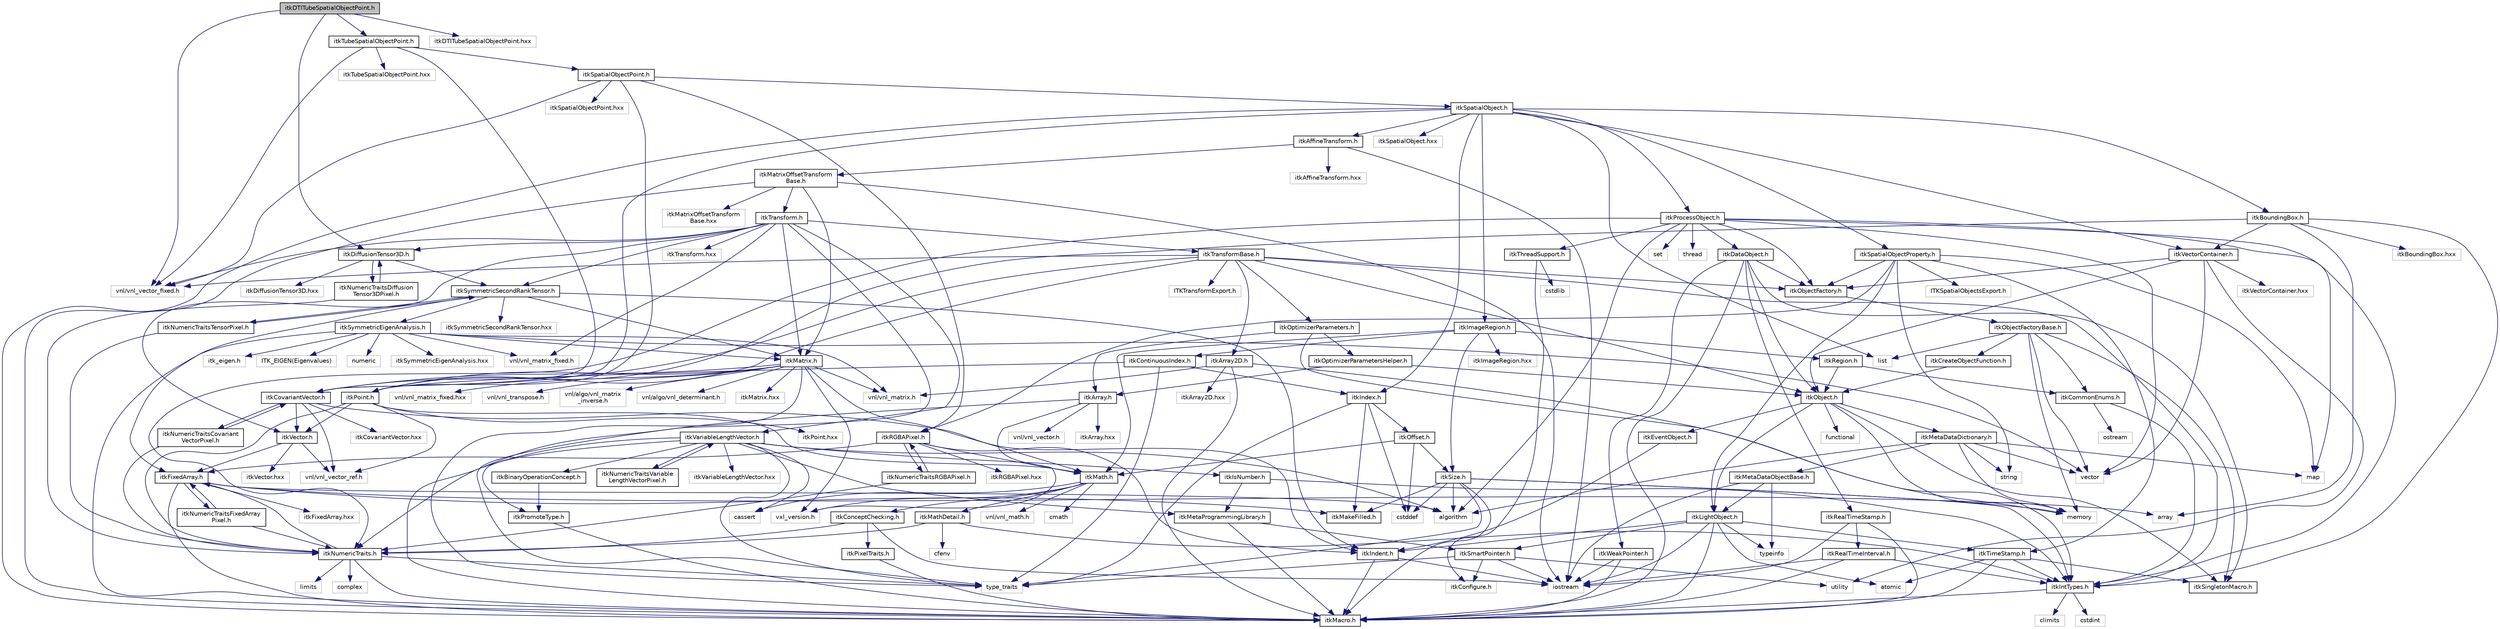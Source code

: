 digraph "itkDTITubeSpatialObjectPoint.h"
{
 // LATEX_PDF_SIZE
  edge [fontname="Helvetica",fontsize="10",labelfontname="Helvetica",labelfontsize="10"];
  node [fontname="Helvetica",fontsize="10",shape=record];
  Node1 [label="itkDTITubeSpatialObjectPoint.h",height=0.2,width=0.4,color="black", fillcolor="grey75", style="filled", fontcolor="black",tooltip=" "];
  Node1 -> Node2 [color="midnightblue",fontsize="10",style="solid",fontname="Helvetica"];
  Node2 [label="itkTubeSpatialObjectPoint.h",height=0.2,width=0.4,color="black", fillcolor="white", style="filled",URL="$itkTubeSpatialObjectPoint_8h.html",tooltip=" "];
  Node2 -> Node3 [color="midnightblue",fontsize="10",style="solid",fontname="Helvetica"];
  Node3 [label="itkSpatialObjectPoint.h",height=0.2,width=0.4,color="black", fillcolor="white", style="filled",URL="$itkSpatialObjectPoint_8h.html",tooltip=" "];
  Node3 -> Node4 [color="midnightblue",fontsize="10",style="solid",fontname="Helvetica"];
  Node4 [label="itkSpatialObject.h",height=0.2,width=0.4,color="black", fillcolor="white", style="filled",URL="$itkSpatialObject_8h.html",tooltip=" "];
  Node4 -> Node5 [color="midnightblue",fontsize="10",style="solid",fontname="Helvetica"];
  Node5 [label="itkCovariantVector.h",height=0.2,width=0.4,color="black", fillcolor="white", style="filled",URL="$itkCovariantVector_8h.html",tooltip=" "];
  Node5 -> Node6 [color="midnightblue",fontsize="10",style="solid",fontname="Helvetica"];
  Node6 [label="itkIndent.h",height=0.2,width=0.4,color="black", fillcolor="white", style="filled",URL="$itkIndent_8h.html",tooltip=" "];
  Node6 -> Node7 [color="midnightblue",fontsize="10",style="solid",fontname="Helvetica"];
  Node7 [label="itkMacro.h",height=0.2,width=0.4,color="black", fillcolor="white", style="filled",URL="$itkMacro_8h.html",tooltip=" "];
  Node6 -> Node8 [color="midnightblue",fontsize="10",style="solid",fontname="Helvetica"];
  Node8 [label="iostream",height=0.2,width=0.4,color="grey75", fillcolor="white", style="filled",tooltip=" "];
  Node5 -> Node9 [color="midnightblue",fontsize="10",style="solid",fontname="Helvetica"];
  Node9 [label="itkVector.h",height=0.2,width=0.4,color="black", fillcolor="white", style="filled",URL="$itkVector_8h.html",tooltip=" "];
  Node9 -> Node10 [color="midnightblue",fontsize="10",style="solid",fontname="Helvetica"];
  Node10 [label="itkFixedArray.h",height=0.2,width=0.4,color="black", fillcolor="white", style="filled",URL="$itkFixedArray_8h.html",tooltip=" "];
  Node10 -> Node7 [color="midnightblue",fontsize="10",style="solid",fontname="Helvetica"];
  Node10 -> Node11 [color="midnightblue",fontsize="10",style="solid",fontname="Helvetica"];
  Node11 [label="itkMakeFilled.h",height=0.2,width=0.4,color="black", fillcolor="white", style="filled",URL="$itkMakeFilled_8h.html",tooltip=" "];
  Node10 -> Node12 [color="midnightblue",fontsize="10",style="solid",fontname="Helvetica"];
  Node12 [label="algorithm",height=0.2,width=0.4,color="grey75", fillcolor="white", style="filled",tooltip=" "];
  Node10 -> Node13 [color="midnightblue",fontsize="10",style="solid",fontname="Helvetica"];
  Node13 [label="array",height=0.2,width=0.4,color="grey75", fillcolor="white", style="filled",tooltip=" "];
  Node10 -> Node14 [color="midnightblue",fontsize="10",style="solid",fontname="Helvetica"];
  Node14 [label="itkFixedArray.hxx",height=0.2,width=0.4,color="grey75", fillcolor="white", style="filled",tooltip=" "];
  Node10 -> Node15 [color="midnightblue",fontsize="10",style="solid",fontname="Helvetica"];
  Node15 [label="itkNumericTraitsFixedArray\lPixel.h",height=0.2,width=0.4,color="black", fillcolor="white", style="filled",URL="$itkNumericTraitsFixedArrayPixel_8h.html",tooltip=" "];
  Node15 -> Node16 [color="midnightblue",fontsize="10",style="solid",fontname="Helvetica"];
  Node16 [label="itkNumericTraits.h",height=0.2,width=0.4,color="black", fillcolor="white", style="filled",URL="$itkNumericTraits_8h.html",tooltip=" "];
  Node16 -> Node7 [color="midnightblue",fontsize="10",style="solid",fontname="Helvetica"];
  Node16 -> Node17 [color="midnightblue",fontsize="10",style="solid",fontname="Helvetica"];
  Node17 [label="limits",height=0.2,width=0.4,color="grey75", fillcolor="white", style="filled",tooltip=" "];
  Node16 -> Node18 [color="midnightblue",fontsize="10",style="solid",fontname="Helvetica"];
  Node18 [label="complex",height=0.2,width=0.4,color="grey75", fillcolor="white", style="filled",tooltip=" "];
  Node16 -> Node19 [color="midnightblue",fontsize="10",style="solid",fontname="Helvetica"];
  Node19 [label="type_traits",height=0.2,width=0.4,color="grey75", fillcolor="white", style="filled",tooltip=" "];
  Node16 -> Node10 [color="midnightblue",fontsize="10",style="solid",fontname="Helvetica"];
  Node15 -> Node10 [color="midnightblue",fontsize="10",style="solid",fontname="Helvetica"];
  Node9 -> Node20 [color="midnightblue",fontsize="10",style="solid",fontname="Helvetica"];
  Node20 [label="vnl/vnl_vector_ref.h",height=0.2,width=0.4,color="grey75", fillcolor="white", style="filled",tooltip=" "];
  Node9 -> Node21 [color="midnightblue",fontsize="10",style="solid",fontname="Helvetica"];
  Node21 [label="itkVector.hxx",height=0.2,width=0.4,color="grey75", fillcolor="white", style="filled",tooltip=" "];
  Node5 -> Node20 [color="midnightblue",fontsize="10",style="solid",fontname="Helvetica"];
  Node5 -> Node22 [color="midnightblue",fontsize="10",style="solid",fontname="Helvetica"];
  Node22 [label="itkNumericTraitsCovariant\lVectorPixel.h",height=0.2,width=0.4,color="black", fillcolor="white", style="filled",URL="$itkNumericTraitsCovariantVectorPixel_8h.html",tooltip=" "];
  Node22 -> Node16 [color="midnightblue",fontsize="10",style="solid",fontname="Helvetica"];
  Node22 -> Node5 [color="midnightblue",fontsize="10",style="solid",fontname="Helvetica"];
  Node5 -> Node23 [color="midnightblue",fontsize="10",style="solid",fontname="Helvetica"];
  Node23 [label="itkCovariantVector.hxx",height=0.2,width=0.4,color="grey75", fillcolor="white", style="filled",tooltip=" "];
  Node4 -> Node7 [color="midnightblue",fontsize="10",style="solid",fontname="Helvetica"];
  Node4 -> Node24 [color="midnightblue",fontsize="10",style="solid",fontname="Helvetica"];
  Node24 [label="list",height=0.2,width=0.4,color="grey75", fillcolor="white", style="filled",tooltip=" "];
  Node4 -> Node25 [color="midnightblue",fontsize="10",style="solid",fontname="Helvetica"];
  Node25 [label="itkSpatialObjectProperty.h",height=0.2,width=0.4,color="black", fillcolor="white", style="filled",URL="$itkSpatialObjectProperty_8h.html",tooltip=" "];
  Node25 -> Node26 [color="midnightblue",fontsize="10",style="solid",fontname="Helvetica"];
  Node26 [label="string",height=0.2,width=0.4,color="grey75", fillcolor="white", style="filled",tooltip=" "];
  Node25 -> Node27 [color="midnightblue",fontsize="10",style="solid",fontname="Helvetica"];
  Node27 [label="map",height=0.2,width=0.4,color="grey75", fillcolor="white", style="filled",tooltip=" "];
  Node25 -> Node28 [color="midnightblue",fontsize="10",style="solid",fontname="Helvetica"];
  Node28 [label="itkLightObject.h",height=0.2,width=0.4,color="black", fillcolor="white", style="filled",URL="$itkLightObject_8h.html",tooltip=" "];
  Node28 -> Node7 [color="midnightblue",fontsize="10",style="solid",fontname="Helvetica"];
  Node28 -> Node29 [color="midnightblue",fontsize="10",style="solid",fontname="Helvetica"];
  Node29 [label="itkSmartPointer.h",height=0.2,width=0.4,color="black", fillcolor="white", style="filled",URL="$itkSmartPointer_8h.html",tooltip=" "];
  Node29 -> Node8 [color="midnightblue",fontsize="10",style="solid",fontname="Helvetica"];
  Node29 -> Node30 [color="midnightblue",fontsize="10",style="solid",fontname="Helvetica"];
  Node30 [label="utility",height=0.2,width=0.4,color="grey75", fillcolor="white", style="filled",tooltip=" "];
  Node29 -> Node19 [color="midnightblue",fontsize="10",style="solid",fontname="Helvetica"];
  Node29 -> Node31 [color="midnightblue",fontsize="10",style="solid",fontname="Helvetica"];
  Node31 [label="itkConfigure.h",height=0.2,width=0.4,color="grey75", fillcolor="white", style="filled",tooltip=" "];
  Node28 -> Node32 [color="midnightblue",fontsize="10",style="solid",fontname="Helvetica"];
  Node32 [label="itkTimeStamp.h",height=0.2,width=0.4,color="black", fillcolor="white", style="filled",URL="$itkTimeStamp_8h.html",tooltip=" "];
  Node32 -> Node7 [color="midnightblue",fontsize="10",style="solid",fontname="Helvetica"];
  Node32 -> Node33 [color="midnightblue",fontsize="10",style="solid",fontname="Helvetica"];
  Node33 [label="itkIntTypes.h",height=0.2,width=0.4,color="black", fillcolor="white", style="filled",URL="$itkIntTypes_8h.html",tooltip=" "];
  Node33 -> Node7 [color="midnightblue",fontsize="10",style="solid",fontname="Helvetica"];
  Node33 -> Node34 [color="midnightblue",fontsize="10",style="solid",fontname="Helvetica"];
  Node34 [label="cstdint",height=0.2,width=0.4,color="grey75", fillcolor="white", style="filled",tooltip=" "];
  Node33 -> Node35 [color="midnightblue",fontsize="10",style="solid",fontname="Helvetica"];
  Node35 [label="climits",height=0.2,width=0.4,color="grey75", fillcolor="white", style="filled",tooltip=" "];
  Node32 -> Node36 [color="midnightblue",fontsize="10",style="solid",fontname="Helvetica"];
  Node36 [label="atomic",height=0.2,width=0.4,color="grey75", fillcolor="white", style="filled",tooltip=" "];
  Node32 -> Node37 [color="midnightblue",fontsize="10",style="solid",fontname="Helvetica"];
  Node37 [label="itkSingletonMacro.h",height=0.2,width=0.4,color="black", fillcolor="white", style="filled",URL="$itkSingletonMacro_8h.html",tooltip=" "];
  Node28 -> Node6 [color="midnightblue",fontsize="10",style="solid",fontname="Helvetica"];
  Node28 -> Node36 [color="midnightblue",fontsize="10",style="solid",fontname="Helvetica"];
  Node28 -> Node8 [color="midnightblue",fontsize="10",style="solid",fontname="Helvetica"];
  Node28 -> Node38 [color="midnightblue",fontsize="10",style="solid",fontname="Helvetica"];
  Node38 [label="typeinfo",height=0.2,width=0.4,color="grey75", fillcolor="white", style="filled",tooltip=" "];
  Node25 -> Node39 [color="midnightblue",fontsize="10",style="solid",fontname="Helvetica"];
  Node39 [label="itkRGBAPixel.h",height=0.2,width=0.4,color="black", fillcolor="white", style="filled",URL="$itkRGBAPixel_8h.html",tooltip=" "];
  Node39 -> Node6 [color="midnightblue",fontsize="10",style="solid",fontname="Helvetica"];
  Node39 -> Node10 [color="midnightblue",fontsize="10",style="solid",fontname="Helvetica"];
  Node39 -> Node40 [color="midnightblue",fontsize="10",style="solid",fontname="Helvetica"];
  Node40 [label="itkMath.h",height=0.2,width=0.4,color="black", fillcolor="white", style="filled",URL="$itkMath_8h.html",tooltip=" "];
  Node40 -> Node41 [color="midnightblue",fontsize="10",style="solid",fontname="Helvetica"];
  Node41 [label="cassert",height=0.2,width=0.4,color="grey75", fillcolor="white", style="filled",tooltip=" "];
  Node40 -> Node42 [color="midnightblue",fontsize="10",style="solid",fontname="Helvetica"];
  Node42 [label="cmath",height=0.2,width=0.4,color="grey75", fillcolor="white", style="filled",tooltip=" "];
  Node40 -> Node43 [color="midnightblue",fontsize="10",style="solid",fontname="Helvetica"];
  Node43 [label="itkMathDetail.h",height=0.2,width=0.4,color="black", fillcolor="white", style="filled",URL="$itkMathDetail_8h.html",tooltip=" "];
  Node43 -> Node33 [color="midnightblue",fontsize="10",style="solid",fontname="Helvetica"];
  Node43 -> Node16 [color="midnightblue",fontsize="10",style="solid",fontname="Helvetica"];
  Node43 -> Node44 [color="midnightblue",fontsize="10",style="solid",fontname="Helvetica"];
  Node44 [label="cfenv",height=0.2,width=0.4,color="grey75", fillcolor="white", style="filled",tooltip=" "];
  Node40 -> Node45 [color="midnightblue",fontsize="10",style="solid",fontname="Helvetica"];
  Node45 [label="itkConceptChecking.h",height=0.2,width=0.4,color="black", fillcolor="white", style="filled",URL="$itkConceptChecking_8h.html",tooltip=" "];
  Node45 -> Node46 [color="midnightblue",fontsize="10",style="solid",fontname="Helvetica"];
  Node46 [label="itkPixelTraits.h",height=0.2,width=0.4,color="black", fillcolor="white", style="filled",URL="$itkPixelTraits_8h.html",tooltip=" "];
  Node46 -> Node7 [color="midnightblue",fontsize="10",style="solid",fontname="Helvetica"];
  Node45 -> Node16 [color="midnightblue",fontsize="10",style="solid",fontname="Helvetica"];
  Node45 -> Node8 [color="midnightblue",fontsize="10",style="solid",fontname="Helvetica"];
  Node40 -> Node47 [color="midnightblue",fontsize="10",style="solid",fontname="Helvetica"];
  Node47 [label="vnl/vnl_math.h",height=0.2,width=0.4,color="grey75", fillcolor="white", style="filled",tooltip=" "];
  Node40 -> Node48 [color="midnightblue",fontsize="10",style="solid",fontname="Helvetica"];
  Node48 [label="vxl_version.h",height=0.2,width=0.4,color="grey75", fillcolor="white", style="filled",tooltip=" "];
  Node39 -> Node49 [color="midnightblue",fontsize="10",style="solid",fontname="Helvetica"];
  Node49 [label="itkNumericTraitsRGBAPixel.h",height=0.2,width=0.4,color="black", fillcolor="white", style="filled",URL="$itkNumericTraitsRGBAPixel_8h.html",tooltip=" "];
  Node49 -> Node16 [color="midnightblue",fontsize="10",style="solid",fontname="Helvetica"];
  Node49 -> Node39 [color="midnightblue",fontsize="10",style="solid",fontname="Helvetica"];
  Node39 -> Node50 [color="midnightblue",fontsize="10",style="solid",fontname="Helvetica"];
  Node50 [label="itkRGBAPixel.hxx",height=0.2,width=0.4,color="grey75", fillcolor="white", style="filled",tooltip=" "];
  Node25 -> Node32 [color="midnightblue",fontsize="10",style="solid",fontname="Helvetica"];
  Node25 -> Node51 [color="midnightblue",fontsize="10",style="solid",fontname="Helvetica"];
  Node51 [label="itkObjectFactory.h",height=0.2,width=0.4,color="black", fillcolor="white", style="filled",URL="$itkObjectFactory_8h.html",tooltip=" "];
  Node51 -> Node52 [color="midnightblue",fontsize="10",style="solid",fontname="Helvetica"];
  Node52 [label="itkObjectFactoryBase.h",height=0.2,width=0.4,color="black", fillcolor="white", style="filled",URL="$itkObjectFactoryBase_8h.html",tooltip=" "];
  Node52 -> Node53 [color="midnightblue",fontsize="10",style="solid",fontname="Helvetica"];
  Node53 [label="itkCreateObjectFunction.h",height=0.2,width=0.4,color="black", fillcolor="white", style="filled",URL="$itkCreateObjectFunction_8h.html",tooltip=" "];
  Node53 -> Node54 [color="midnightblue",fontsize="10",style="solid",fontname="Helvetica"];
  Node54 [label="itkObject.h",height=0.2,width=0.4,color="black", fillcolor="white", style="filled",URL="$itkObject_8h.html",tooltip=" "];
  Node54 -> Node28 [color="midnightblue",fontsize="10",style="solid",fontname="Helvetica"];
  Node54 -> Node55 [color="midnightblue",fontsize="10",style="solid",fontname="Helvetica"];
  Node55 [label="itkEventObject.h",height=0.2,width=0.4,color="black", fillcolor="white", style="filled",URL="$itkEventObject_8h.html",tooltip=" "];
  Node55 -> Node6 [color="midnightblue",fontsize="10",style="solid",fontname="Helvetica"];
  Node54 -> Node56 [color="midnightblue",fontsize="10",style="solid",fontname="Helvetica"];
  Node56 [label="itkMetaDataDictionary.h",height=0.2,width=0.4,color="black", fillcolor="white", style="filled",URL="$itkMetaDataDictionary_8h.html",tooltip=" "];
  Node56 -> Node57 [color="midnightblue",fontsize="10",style="solid",fontname="Helvetica"];
  Node57 [label="itkMetaDataObjectBase.h",height=0.2,width=0.4,color="black", fillcolor="white", style="filled",URL="$itkMetaDataObjectBase_8h.html",tooltip=" "];
  Node57 -> Node28 [color="midnightblue",fontsize="10",style="solid",fontname="Helvetica"];
  Node57 -> Node38 [color="midnightblue",fontsize="10",style="solid",fontname="Helvetica"];
  Node57 -> Node8 [color="midnightblue",fontsize="10",style="solid",fontname="Helvetica"];
  Node56 -> Node12 [color="midnightblue",fontsize="10",style="solid",fontname="Helvetica"];
  Node56 -> Node58 [color="midnightblue",fontsize="10",style="solid",fontname="Helvetica"];
  Node58 [label="vector",height=0.2,width=0.4,color="grey75", fillcolor="white", style="filled",tooltip=" "];
  Node56 -> Node27 [color="midnightblue",fontsize="10",style="solid",fontname="Helvetica"];
  Node56 -> Node26 [color="midnightblue",fontsize="10",style="solid",fontname="Helvetica"];
  Node56 -> Node59 [color="midnightblue",fontsize="10",style="solid",fontname="Helvetica"];
  Node59 [label="memory",height=0.2,width=0.4,color="grey75", fillcolor="white", style="filled",tooltip=" "];
  Node54 -> Node37 [color="midnightblue",fontsize="10",style="solid",fontname="Helvetica"];
  Node54 -> Node60 [color="midnightblue",fontsize="10",style="solid",fontname="Helvetica"];
  Node60 [label="functional",height=0.2,width=0.4,color="grey75", fillcolor="white", style="filled",tooltip=" "];
  Node54 -> Node59 [color="midnightblue",fontsize="10",style="solid",fontname="Helvetica"];
  Node52 -> Node37 [color="midnightblue",fontsize="10",style="solid",fontname="Helvetica"];
  Node52 -> Node61 [color="midnightblue",fontsize="10",style="solid",fontname="Helvetica"];
  Node61 [label="itkCommonEnums.h",height=0.2,width=0.4,color="black", fillcolor="white", style="filled",URL="$itkCommonEnums_8h.html",tooltip=" "];
  Node61 -> Node33 [color="midnightblue",fontsize="10",style="solid",fontname="Helvetica"];
  Node61 -> Node62 [color="midnightblue",fontsize="10",style="solid",fontname="Helvetica"];
  Node62 [label="ostream",height=0.2,width=0.4,color="grey75", fillcolor="white", style="filled",tooltip=" "];
  Node52 -> Node24 [color="midnightblue",fontsize="10",style="solid",fontname="Helvetica"];
  Node52 -> Node59 [color="midnightblue",fontsize="10",style="solid",fontname="Helvetica"];
  Node52 -> Node58 [color="midnightblue",fontsize="10",style="solid",fontname="Helvetica"];
  Node25 -> Node63 [color="midnightblue",fontsize="10",style="solid",fontname="Helvetica"];
  Node63 [label="ITKSpatialObjectsExport.h",height=0.2,width=0.4,color="grey75", fillcolor="white", style="filled",tooltip=" "];
  Node4 -> Node64 [color="midnightblue",fontsize="10",style="solid",fontname="Helvetica"];
  Node64 [label="itkProcessObject.h",height=0.2,width=0.4,color="black", fillcolor="white", style="filled",URL="$itkProcessObject_8h.html",tooltip=" "];
  Node64 -> Node65 [color="midnightblue",fontsize="10",style="solid",fontname="Helvetica"];
  Node65 [label="itkDataObject.h",height=0.2,width=0.4,color="black", fillcolor="white", style="filled",URL="$itkDataObject_8h.html",tooltip=" "];
  Node65 -> Node54 [color="midnightblue",fontsize="10",style="solid",fontname="Helvetica"];
  Node65 -> Node7 [color="midnightblue",fontsize="10",style="solid",fontname="Helvetica"];
  Node65 -> Node37 [color="midnightblue",fontsize="10",style="solid",fontname="Helvetica"];
  Node65 -> Node66 [color="midnightblue",fontsize="10",style="solid",fontname="Helvetica"];
  Node66 [label="itkWeakPointer.h",height=0.2,width=0.4,color="black", fillcolor="white", style="filled",URL="$itkWeakPointer_8h.html",tooltip=" "];
  Node66 -> Node7 [color="midnightblue",fontsize="10",style="solid",fontname="Helvetica"];
  Node66 -> Node8 [color="midnightblue",fontsize="10",style="solid",fontname="Helvetica"];
  Node65 -> Node67 [color="midnightblue",fontsize="10",style="solid",fontname="Helvetica"];
  Node67 [label="itkRealTimeStamp.h",height=0.2,width=0.4,color="black", fillcolor="white", style="filled",URL="$itkRealTimeStamp_8h.html",tooltip=" "];
  Node67 -> Node68 [color="midnightblue",fontsize="10",style="solid",fontname="Helvetica"];
  Node68 [label="itkRealTimeInterval.h",height=0.2,width=0.4,color="black", fillcolor="white", style="filled",URL="$itkRealTimeInterval_8h.html",tooltip=" "];
  Node68 -> Node33 [color="midnightblue",fontsize="10",style="solid",fontname="Helvetica"];
  Node68 -> Node7 [color="midnightblue",fontsize="10",style="solid",fontname="Helvetica"];
  Node68 -> Node8 [color="midnightblue",fontsize="10",style="solid",fontname="Helvetica"];
  Node67 -> Node7 [color="midnightblue",fontsize="10",style="solid",fontname="Helvetica"];
  Node67 -> Node8 [color="midnightblue",fontsize="10",style="solid",fontname="Helvetica"];
  Node65 -> Node51 [color="midnightblue",fontsize="10",style="solid",fontname="Helvetica"];
  Node64 -> Node51 [color="midnightblue",fontsize="10",style="solid",fontname="Helvetica"];
  Node64 -> Node16 [color="midnightblue",fontsize="10",style="solid",fontname="Helvetica"];
  Node64 -> Node69 [color="midnightblue",fontsize="10",style="solid",fontname="Helvetica"];
  Node69 [label="itkThreadSupport.h",height=0.2,width=0.4,color="black", fillcolor="white", style="filled",URL="$itkThreadSupport_8h.html",tooltip=" "];
  Node69 -> Node70 [color="midnightblue",fontsize="10",style="solid",fontname="Helvetica"];
  Node70 [label="cstdlib",height=0.2,width=0.4,color="grey75", fillcolor="white", style="filled",tooltip=" "];
  Node69 -> Node31 [color="midnightblue",fontsize="10",style="solid",fontname="Helvetica"];
  Node64 -> Node33 [color="midnightblue",fontsize="10",style="solid",fontname="Helvetica"];
  Node64 -> Node58 [color="midnightblue",fontsize="10",style="solid",fontname="Helvetica"];
  Node64 -> Node27 [color="midnightblue",fontsize="10",style="solid",fontname="Helvetica"];
  Node64 -> Node71 [color="midnightblue",fontsize="10",style="solid",fontname="Helvetica"];
  Node71 [label="set",height=0.2,width=0.4,color="grey75", fillcolor="white", style="filled",tooltip=" "];
  Node64 -> Node12 [color="midnightblue",fontsize="10",style="solid",fontname="Helvetica"];
  Node64 -> Node72 [color="midnightblue",fontsize="10",style="solid",fontname="Helvetica"];
  Node72 [label="thread",height=0.2,width=0.4,color="grey75", fillcolor="white", style="filled",tooltip=" "];
  Node4 -> Node73 [color="midnightblue",fontsize="10",style="solid",fontname="Helvetica"];
  Node73 [label="itkIndex.h",height=0.2,width=0.4,color="black", fillcolor="white", style="filled",URL="$itkIndex_8h.html",tooltip=" "];
  Node73 -> Node11 [color="midnightblue",fontsize="10",style="solid",fontname="Helvetica"];
  Node73 -> Node74 [color="midnightblue",fontsize="10",style="solid",fontname="Helvetica"];
  Node74 [label="itkOffset.h",height=0.2,width=0.4,color="black", fillcolor="white", style="filled",URL="$itkOffset_8h.html",tooltip=" "];
  Node74 -> Node75 [color="midnightblue",fontsize="10",style="solid",fontname="Helvetica"];
  Node75 [label="itkSize.h",height=0.2,width=0.4,color="black", fillcolor="white", style="filled",URL="$itkSize_8h.html",tooltip=" "];
  Node75 -> Node33 [color="midnightblue",fontsize="10",style="solid",fontname="Helvetica"];
  Node75 -> Node7 [color="midnightblue",fontsize="10",style="solid",fontname="Helvetica"];
  Node75 -> Node11 [color="midnightblue",fontsize="10",style="solid",fontname="Helvetica"];
  Node75 -> Node12 [color="midnightblue",fontsize="10",style="solid",fontname="Helvetica"];
  Node75 -> Node76 [color="midnightblue",fontsize="10",style="solid",fontname="Helvetica"];
  Node76 [label="cstddef",height=0.2,width=0.4,color="grey75", fillcolor="white", style="filled",tooltip=" "];
  Node75 -> Node19 [color="midnightblue",fontsize="10",style="solid",fontname="Helvetica"];
  Node75 -> Node59 [color="midnightblue",fontsize="10",style="solid",fontname="Helvetica"];
  Node74 -> Node40 [color="midnightblue",fontsize="10",style="solid",fontname="Helvetica"];
  Node74 -> Node76 [color="midnightblue",fontsize="10",style="solid",fontname="Helvetica"];
  Node73 -> Node76 [color="midnightblue",fontsize="10",style="solid",fontname="Helvetica"];
  Node73 -> Node19 [color="midnightblue",fontsize="10",style="solid",fontname="Helvetica"];
  Node4 -> Node77 [color="midnightblue",fontsize="10",style="solid",fontname="Helvetica"];
  Node77 [label="itkImageRegion.h",height=0.2,width=0.4,color="black", fillcolor="white", style="filled",URL="$itkImageRegion_8h.html",tooltip=" "];
  Node77 -> Node78 [color="midnightblue",fontsize="10",style="solid",fontname="Helvetica"];
  Node78 [label="itkRegion.h",height=0.2,width=0.4,color="black", fillcolor="white", style="filled",URL="$itkRegion_8h.html",tooltip=" "];
  Node78 -> Node54 [color="midnightblue",fontsize="10",style="solid",fontname="Helvetica"];
  Node78 -> Node61 [color="midnightblue",fontsize="10",style="solid",fontname="Helvetica"];
  Node77 -> Node75 [color="midnightblue",fontsize="10",style="solid",fontname="Helvetica"];
  Node77 -> Node79 [color="midnightblue",fontsize="10",style="solid",fontname="Helvetica"];
  Node79 [label="itkContinuousIndex.h",height=0.2,width=0.4,color="black", fillcolor="white", style="filled",URL="$itkContinuousIndex_8h.html",tooltip=" "];
  Node79 -> Node80 [color="midnightblue",fontsize="10",style="solid",fontname="Helvetica"];
  Node80 [label="itkPoint.h",height=0.2,width=0.4,color="black", fillcolor="white", style="filled",URL="$itkPoint_8h.html",tooltip=" "];
  Node80 -> Node16 [color="midnightblue",fontsize="10",style="solid",fontname="Helvetica"];
  Node80 -> Node9 [color="midnightblue",fontsize="10",style="solid",fontname="Helvetica"];
  Node80 -> Node20 [color="midnightblue",fontsize="10",style="solid",fontname="Helvetica"];
  Node80 -> Node40 [color="midnightblue",fontsize="10",style="solid",fontname="Helvetica"];
  Node80 -> Node81 [color="midnightblue",fontsize="10",style="solid",fontname="Helvetica"];
  Node81 [label="itkPoint.hxx",height=0.2,width=0.4,color="grey75", fillcolor="white", style="filled",tooltip=" "];
  Node79 -> Node73 [color="midnightblue",fontsize="10",style="solid",fontname="Helvetica"];
  Node79 -> Node19 [color="midnightblue",fontsize="10",style="solid",fontname="Helvetica"];
  Node77 -> Node40 [color="midnightblue",fontsize="10",style="solid",fontname="Helvetica"];
  Node77 -> Node82 [color="midnightblue",fontsize="10",style="solid",fontname="Helvetica"];
  Node82 [label="itkImageRegion.hxx",height=0.2,width=0.4,color="grey75", fillcolor="white", style="filled",tooltip=" "];
  Node4 -> Node83 [color="midnightblue",fontsize="10",style="solid",fontname="Helvetica"];
  Node83 [label="itkAffineTransform.h",height=0.2,width=0.4,color="black", fillcolor="white", style="filled",URL="$itkAffineTransform_8h.html",tooltip=" "];
  Node83 -> Node84 [color="midnightblue",fontsize="10",style="solid",fontname="Helvetica"];
  Node84 [label="itkMatrixOffsetTransform\lBase.h",height=0.2,width=0.4,color="black", fillcolor="white", style="filled",URL="$itkMatrixOffsetTransformBase_8h.html",tooltip=" "];
  Node84 -> Node7 [color="midnightblue",fontsize="10",style="solid",fontname="Helvetica"];
  Node84 -> Node85 [color="midnightblue",fontsize="10",style="solid",fontname="Helvetica"];
  Node85 [label="itkMatrix.h",height=0.2,width=0.4,color="black", fillcolor="white", style="filled",URL="$itkMatrix_8h.html",tooltip=" "];
  Node85 -> Node80 [color="midnightblue",fontsize="10",style="solid",fontname="Helvetica"];
  Node85 -> Node5 [color="midnightblue",fontsize="10",style="solid",fontname="Helvetica"];
  Node85 -> Node48 [color="midnightblue",fontsize="10",style="solid",fontname="Helvetica"];
  Node85 -> Node86 [color="midnightblue",fontsize="10",style="solid",fontname="Helvetica"];
  Node86 [label="vnl/vnl_matrix_fixed.hxx",height=0.2,width=0.4,color="grey75", fillcolor="white", style="filled",tooltip=" "];
  Node85 -> Node87 [color="midnightblue",fontsize="10",style="solid",fontname="Helvetica"];
  Node87 [label="vnl/vnl_transpose.h",height=0.2,width=0.4,color="grey75", fillcolor="white", style="filled",tooltip=" "];
  Node85 -> Node88 [color="midnightblue",fontsize="10",style="solid",fontname="Helvetica"];
  Node88 [label="vnl/algo/vnl_matrix\l_inverse.h",height=0.2,width=0.4,color="grey75", fillcolor="white", style="filled",tooltip=" "];
  Node85 -> Node89 [color="midnightblue",fontsize="10",style="solid",fontname="Helvetica"];
  Node89 [label="vnl/vnl_matrix.h",height=0.2,width=0.4,color="grey75", fillcolor="white", style="filled",tooltip=" "];
  Node85 -> Node90 [color="midnightblue",fontsize="10",style="solid",fontname="Helvetica"];
  Node90 [label="vnl/algo/vnl_determinant.h",height=0.2,width=0.4,color="grey75", fillcolor="white", style="filled",tooltip=" "];
  Node85 -> Node40 [color="midnightblue",fontsize="10",style="solid",fontname="Helvetica"];
  Node85 -> Node19 [color="midnightblue",fontsize="10",style="solid",fontname="Helvetica"];
  Node85 -> Node91 [color="midnightblue",fontsize="10",style="solid",fontname="Helvetica"];
  Node91 [label="itkMatrix.hxx",height=0.2,width=0.4,color="grey75", fillcolor="white", style="filled",tooltip=" "];
  Node84 -> Node92 [color="midnightblue",fontsize="10",style="solid",fontname="Helvetica"];
  Node92 [label="itkTransform.h",height=0.2,width=0.4,color="black", fillcolor="white", style="filled",URL="$itkTransform_8h.html",tooltip=" "];
  Node92 -> Node19 [color="midnightblue",fontsize="10",style="solid",fontname="Helvetica"];
  Node92 -> Node93 [color="midnightblue",fontsize="10",style="solid",fontname="Helvetica"];
  Node93 [label="itkTransformBase.h",height=0.2,width=0.4,color="black", fillcolor="white", style="filled",URL="$itkTransformBase_8h.html",tooltip=" "];
  Node93 -> Node94 [color="midnightblue",fontsize="10",style="solid",fontname="Helvetica"];
  Node94 [label="ITKTransformExport.h",height=0.2,width=0.4,color="grey75", fillcolor="white", style="filled",tooltip=" "];
  Node93 -> Node54 [color="midnightblue",fontsize="10",style="solid",fontname="Helvetica"];
  Node93 -> Node80 [color="midnightblue",fontsize="10",style="solid",fontname="Helvetica"];
  Node93 -> Node5 [color="midnightblue",fontsize="10",style="solid",fontname="Helvetica"];
  Node93 -> Node95 [color="midnightblue",fontsize="10",style="solid",fontname="Helvetica"];
  Node95 [label="vnl/vnl_vector_fixed.h",height=0.2,width=0.4,color="grey75", fillcolor="white", style="filled",tooltip=" "];
  Node93 -> Node96 [color="midnightblue",fontsize="10",style="solid",fontname="Helvetica"];
  Node96 [label="itkArray2D.h",height=0.2,width=0.4,color="black", fillcolor="white", style="filled",URL="$itkArray2D_8h.html",tooltip=" "];
  Node96 -> Node7 [color="midnightblue",fontsize="10",style="solid",fontname="Helvetica"];
  Node96 -> Node33 [color="midnightblue",fontsize="10",style="solid",fontname="Helvetica"];
  Node96 -> Node89 [color="midnightblue",fontsize="10",style="solid",fontname="Helvetica"];
  Node96 -> Node97 [color="midnightblue",fontsize="10",style="solid",fontname="Helvetica"];
  Node97 [label="itkArray2D.hxx",height=0.2,width=0.4,color="grey75", fillcolor="white", style="filled",tooltip=" "];
  Node93 -> Node98 [color="midnightblue",fontsize="10",style="solid",fontname="Helvetica"];
  Node98 [label="itkOptimizerParameters.h",height=0.2,width=0.4,color="black", fillcolor="white", style="filled",URL="$itkOptimizerParameters_8h.html",tooltip=" "];
  Node98 -> Node99 [color="midnightblue",fontsize="10",style="solid",fontname="Helvetica"];
  Node99 [label="itkArray.h",height=0.2,width=0.4,color="black", fillcolor="white", style="filled",URL="$itkArray_8h.html",tooltip=" "];
  Node99 -> Node7 [color="midnightblue",fontsize="10",style="solid",fontname="Helvetica"];
  Node99 -> Node48 [color="midnightblue",fontsize="10",style="solid",fontname="Helvetica"];
  Node99 -> Node100 [color="midnightblue",fontsize="10",style="solid",fontname="Helvetica"];
  Node100 [label="vnl/vnl_vector.h",height=0.2,width=0.4,color="grey75", fillcolor="white", style="filled",tooltip=" "];
  Node99 -> Node101 [color="midnightblue",fontsize="10",style="solid",fontname="Helvetica"];
  Node101 [label="itkArray.hxx",height=0.2,width=0.4,color="grey75", fillcolor="white", style="filled",tooltip=" "];
  Node98 -> Node102 [color="midnightblue",fontsize="10",style="solid",fontname="Helvetica"];
  Node102 [label="itkOptimizerParametersHelper.h",height=0.2,width=0.4,color="black", fillcolor="white", style="filled",URL="$itkOptimizerParametersHelper_8h.html",tooltip=" "];
  Node102 -> Node54 [color="midnightblue",fontsize="10",style="solid",fontname="Helvetica"];
  Node102 -> Node99 [color="midnightblue",fontsize="10",style="solid",fontname="Helvetica"];
  Node98 -> Node59 [color="midnightblue",fontsize="10",style="solid",fontname="Helvetica"];
  Node93 -> Node51 [color="midnightblue",fontsize="10",style="solid",fontname="Helvetica"];
  Node93 -> Node33 [color="midnightblue",fontsize="10",style="solid",fontname="Helvetica"];
  Node92 -> Node9 [color="midnightblue",fontsize="10",style="solid",fontname="Helvetica"];
  Node92 -> Node103 [color="midnightblue",fontsize="10",style="solid",fontname="Helvetica"];
  Node103 [label="itkSymmetricSecondRankTensor.h",height=0.2,width=0.4,color="black", fillcolor="white", style="filled",URL="$itkSymmetricSecondRankTensor_8h.html",tooltip=" "];
  Node103 -> Node6 [color="midnightblue",fontsize="10",style="solid",fontname="Helvetica"];
  Node103 -> Node10 [color="midnightblue",fontsize="10",style="solid",fontname="Helvetica"];
  Node103 -> Node85 [color="midnightblue",fontsize="10",style="solid",fontname="Helvetica"];
  Node103 -> Node104 [color="midnightblue",fontsize="10",style="solid",fontname="Helvetica"];
  Node104 [label="itkSymmetricEigenAnalysis.h",height=0.2,width=0.4,color="black", fillcolor="white", style="filled",URL="$itkSymmetricEigenAnalysis_8h.html",tooltip=" "];
  Node104 -> Node7 [color="midnightblue",fontsize="10",style="solid",fontname="Helvetica"];
  Node104 -> Node105 [color="midnightblue",fontsize="10",style="solid",fontname="Helvetica"];
  Node105 [label="itk_eigen.h",height=0.2,width=0.4,color="grey75", fillcolor="white", style="filled",tooltip=" "];
  Node104 -> Node106 [color="midnightblue",fontsize="10",style="solid",fontname="Helvetica"];
  Node106 [label="ITK_EIGEN(Eigenvalues)",height=0.2,width=0.4,color="grey75", fillcolor="white", style="filled",tooltip=" "];
  Node104 -> Node107 [color="midnightblue",fontsize="10",style="solid",fontname="Helvetica"];
  Node107 [label="numeric",height=0.2,width=0.4,color="grey75", fillcolor="white", style="filled",tooltip=" "];
  Node104 -> Node58 [color="midnightblue",fontsize="10",style="solid",fontname="Helvetica"];
  Node104 -> Node89 [color="midnightblue",fontsize="10",style="solid",fontname="Helvetica"];
  Node104 -> Node108 [color="midnightblue",fontsize="10",style="solid",fontname="Helvetica"];
  Node108 [label="vnl/vnl_matrix_fixed.h",height=0.2,width=0.4,color="grey75", fillcolor="white", style="filled",tooltip=" "];
  Node104 -> Node85 [color="midnightblue",fontsize="10",style="solid",fontname="Helvetica"];
  Node104 -> Node109 [color="midnightblue",fontsize="10",style="solid",fontname="Helvetica"];
  Node109 [label="itkSymmetricEigenAnalysis.hxx",height=0.2,width=0.4,color="grey75", fillcolor="white", style="filled",tooltip=" "];
  Node103 -> Node110 [color="midnightblue",fontsize="10",style="solid",fontname="Helvetica"];
  Node110 [label="itkNumericTraitsTensorPixel.h",height=0.2,width=0.4,color="black", fillcolor="white", style="filled",URL="$itkNumericTraitsTensorPixel_8h.html",tooltip=" "];
  Node110 -> Node16 [color="midnightblue",fontsize="10",style="solid",fontname="Helvetica"];
  Node110 -> Node103 [color="midnightblue",fontsize="10",style="solid",fontname="Helvetica"];
  Node103 -> Node111 [color="midnightblue",fontsize="10",style="solid",fontname="Helvetica"];
  Node111 [label="itkSymmetricSecondRankTensor.hxx",height=0.2,width=0.4,color="grey75", fillcolor="white", style="filled",tooltip=" "];
  Node92 -> Node112 [color="midnightblue",fontsize="10",style="solid",fontname="Helvetica"];
  Node112 [label="itkDiffusionTensor3D.h",height=0.2,width=0.4,color="black", fillcolor="white", style="filled",URL="$itkDiffusionTensor3D_8h.html",tooltip=" "];
  Node112 -> Node103 [color="midnightblue",fontsize="10",style="solid",fontname="Helvetica"];
  Node112 -> Node113 [color="midnightblue",fontsize="10",style="solid",fontname="Helvetica"];
  Node113 [label="itkNumericTraitsDiffusion\lTensor3DPixel.h",height=0.2,width=0.4,color="black", fillcolor="white", style="filled",URL="$itkNumericTraitsDiffusionTensor3DPixel_8h.html",tooltip=" "];
  Node113 -> Node16 [color="midnightblue",fontsize="10",style="solid",fontname="Helvetica"];
  Node113 -> Node112 [color="midnightblue",fontsize="10",style="solid",fontname="Helvetica"];
  Node112 -> Node114 [color="midnightblue",fontsize="10",style="solid",fontname="Helvetica"];
  Node114 [label="itkDiffusionTensor3D.hxx",height=0.2,width=0.4,color="grey75", fillcolor="white", style="filled",tooltip=" "];
  Node92 -> Node115 [color="midnightblue",fontsize="10",style="solid",fontname="Helvetica"];
  Node115 [label="itkVariableLengthVector.h",height=0.2,width=0.4,color="black", fillcolor="white", style="filled",URL="$itkVariableLengthVector_8h.html",tooltip=" "];
  Node115 -> Node41 [color="midnightblue",fontsize="10",style="solid",fontname="Helvetica"];
  Node115 -> Node12 [color="midnightblue",fontsize="10",style="solid",fontname="Helvetica"];
  Node115 -> Node19 [color="midnightblue",fontsize="10",style="solid",fontname="Helvetica"];
  Node115 -> Node16 [color="midnightblue",fontsize="10",style="solid",fontname="Helvetica"];
  Node115 -> Node116 [color="midnightblue",fontsize="10",style="solid",fontname="Helvetica"];
  Node116 [label="itkMetaProgrammingLibrary.h",height=0.2,width=0.4,color="black", fillcolor="white", style="filled",URL="$itkMetaProgrammingLibrary_8h.html",tooltip=" "];
  Node116 -> Node7 [color="midnightblue",fontsize="10",style="solid",fontname="Helvetica"];
  Node116 -> Node29 [color="midnightblue",fontsize="10",style="solid",fontname="Helvetica"];
  Node115 -> Node117 [color="midnightblue",fontsize="10",style="solid",fontname="Helvetica"];
  Node117 [label="itkIsNumber.h",height=0.2,width=0.4,color="black", fillcolor="white", style="filled",URL="$itkIsNumber_8h.html",tooltip=" "];
  Node117 -> Node116 [color="midnightblue",fontsize="10",style="solid",fontname="Helvetica"];
  Node117 -> Node33 [color="midnightblue",fontsize="10",style="solid",fontname="Helvetica"];
  Node115 -> Node118 [color="midnightblue",fontsize="10",style="solid",fontname="Helvetica"];
  Node118 [label="itkPromoteType.h",height=0.2,width=0.4,color="black", fillcolor="white", style="filled",URL="$itkPromoteType_8h.html",tooltip=" "];
  Node118 -> Node7 [color="midnightblue",fontsize="10",style="solid",fontname="Helvetica"];
  Node115 -> Node119 [color="midnightblue",fontsize="10",style="solid",fontname="Helvetica"];
  Node119 [label="itkBinaryOperationConcept.h",height=0.2,width=0.4,color="black", fillcolor="white", style="filled",URL="$itkBinaryOperationConcept_8h.html",tooltip=" "];
  Node119 -> Node118 [color="midnightblue",fontsize="10",style="solid",fontname="Helvetica"];
  Node115 -> Node120 [color="midnightblue",fontsize="10",style="solid",fontname="Helvetica"];
  Node120 [label="itkNumericTraitsVariable\lLengthVectorPixel.h",height=0.2,width=0.4,color="black", fillcolor="white", style="filled",URL="$itkNumericTraitsVariableLengthVectorPixel_8h.html",tooltip=" "];
  Node120 -> Node115 [color="midnightblue",fontsize="10",style="solid",fontname="Helvetica"];
  Node115 -> Node121 [color="midnightblue",fontsize="10",style="solid",fontname="Helvetica"];
  Node121 [label="itkVariableLengthVector.hxx",height=0.2,width=0.4,color="grey75", fillcolor="white", style="filled",tooltip=" "];
  Node92 -> Node95 [color="midnightblue",fontsize="10",style="solid",fontname="Helvetica"];
  Node92 -> Node108 [color="midnightblue",fontsize="10",style="solid",fontname="Helvetica"];
  Node92 -> Node85 [color="midnightblue",fontsize="10",style="solid",fontname="Helvetica"];
  Node92 -> Node122 [color="midnightblue",fontsize="10",style="solid",fontname="Helvetica"];
  Node122 [label="itkTransform.hxx",height=0.2,width=0.4,color="grey75", fillcolor="white", style="filled",tooltip=" "];
  Node84 -> Node8 [color="midnightblue",fontsize="10",style="solid",fontname="Helvetica"];
  Node84 -> Node123 [color="midnightblue",fontsize="10",style="solid",fontname="Helvetica"];
  Node123 [label="itkMatrixOffsetTransform\lBase.hxx",height=0.2,width=0.4,color="grey75", fillcolor="white", style="filled",tooltip=" "];
  Node83 -> Node8 [color="midnightblue",fontsize="10",style="solid",fontname="Helvetica"];
  Node83 -> Node124 [color="midnightblue",fontsize="10",style="solid",fontname="Helvetica"];
  Node124 [label="itkAffineTransform.hxx",height=0.2,width=0.4,color="grey75", fillcolor="white", style="filled",tooltip=" "];
  Node4 -> Node125 [color="midnightblue",fontsize="10",style="solid",fontname="Helvetica"];
  Node125 [label="itkVectorContainer.h",height=0.2,width=0.4,color="black", fillcolor="white", style="filled",URL="$itkVectorContainer_8h.html",tooltip=" "];
  Node125 -> Node54 [color="midnightblue",fontsize="10",style="solid",fontname="Helvetica"];
  Node125 -> Node51 [color="midnightblue",fontsize="10",style="solid",fontname="Helvetica"];
  Node125 -> Node30 [color="midnightblue",fontsize="10",style="solid",fontname="Helvetica"];
  Node125 -> Node58 [color="midnightblue",fontsize="10",style="solid",fontname="Helvetica"];
  Node125 -> Node126 [color="midnightblue",fontsize="10",style="solid",fontname="Helvetica"];
  Node126 [label="itkVectorContainer.hxx",height=0.2,width=0.4,color="grey75", fillcolor="white", style="filled",tooltip=" "];
  Node4 -> Node127 [color="midnightblue",fontsize="10",style="solid",fontname="Helvetica"];
  Node127 [label="itkBoundingBox.h",height=0.2,width=0.4,color="black", fillcolor="white", style="filled",URL="$itkBoundingBox_8h.html",tooltip=" "];
  Node127 -> Node80 [color="midnightblue",fontsize="10",style="solid",fontname="Helvetica"];
  Node127 -> Node125 [color="midnightblue",fontsize="10",style="solid",fontname="Helvetica"];
  Node127 -> Node33 [color="midnightblue",fontsize="10",style="solid",fontname="Helvetica"];
  Node127 -> Node13 [color="midnightblue",fontsize="10",style="solid",fontname="Helvetica"];
  Node127 -> Node128 [color="midnightblue",fontsize="10",style="solid",fontname="Helvetica"];
  Node128 [label="itkBoundingBox.hxx",height=0.2,width=0.4,color="grey75", fillcolor="white", style="filled",tooltip=" "];
  Node4 -> Node129 [color="midnightblue",fontsize="10",style="solid",fontname="Helvetica"];
  Node129 [label="itkSpatialObject.hxx",height=0.2,width=0.4,color="grey75", fillcolor="white", style="filled",tooltip=" "];
  Node3 -> Node80 [color="midnightblue",fontsize="10",style="solid",fontname="Helvetica"];
  Node3 -> Node95 [color="midnightblue",fontsize="10",style="solid",fontname="Helvetica"];
  Node3 -> Node39 [color="midnightblue",fontsize="10",style="solid",fontname="Helvetica"];
  Node3 -> Node130 [color="midnightblue",fontsize="10",style="solid",fontname="Helvetica"];
  Node130 [label="itkSpatialObjectPoint.hxx",height=0.2,width=0.4,color="grey75", fillcolor="white", style="filled",tooltip=" "];
  Node2 -> Node5 [color="midnightblue",fontsize="10",style="solid",fontname="Helvetica"];
  Node2 -> Node95 [color="midnightblue",fontsize="10",style="solid",fontname="Helvetica"];
  Node2 -> Node131 [color="midnightblue",fontsize="10",style="solid",fontname="Helvetica"];
  Node131 [label="itkTubeSpatialObjectPoint.hxx",height=0.2,width=0.4,color="grey75", fillcolor="white", style="filled",tooltip=" "];
  Node1 -> Node112 [color="midnightblue",fontsize="10",style="solid",fontname="Helvetica"];
  Node1 -> Node95 [color="midnightblue",fontsize="10",style="solid",fontname="Helvetica"];
  Node1 -> Node132 [color="midnightblue",fontsize="10",style="solid",fontname="Helvetica"];
  Node132 [label="itkDTITubeSpatialObjectPoint.hxx",height=0.2,width=0.4,color="grey75", fillcolor="white", style="filled",tooltip=" "];
}
